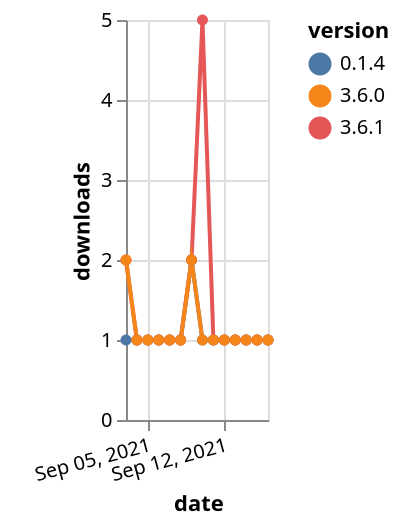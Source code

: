 {"$schema": "https://vega.github.io/schema/vega-lite/v5.json", "description": "A simple bar chart with embedded data.", "data": {"values": [{"date": "2021-09-03", "total": 362, "delta": 1, "version": "0.1.4"}, {"date": "2021-09-04", "total": 363, "delta": 1, "version": "0.1.4"}, {"date": "2021-09-05", "total": 364, "delta": 1, "version": "0.1.4"}, {"date": "2021-09-06", "total": 365, "delta": 1, "version": "0.1.4"}, {"date": "2021-09-07", "total": 366, "delta": 1, "version": "0.1.4"}, {"date": "2021-09-08", "total": 367, "delta": 1, "version": "0.1.4"}, {"date": "2021-09-09", "total": 369, "delta": 2, "version": "0.1.4"}, {"date": "2021-09-10", "total": 370, "delta": 1, "version": "0.1.4"}, {"date": "2021-09-11", "total": 371, "delta": 1, "version": "0.1.4"}, {"date": "2021-09-12", "total": 372, "delta": 1, "version": "0.1.4"}, {"date": "2021-09-13", "total": 373, "delta": 1, "version": "0.1.4"}, {"date": "2021-09-14", "total": 374, "delta": 1, "version": "0.1.4"}, {"date": "2021-09-15", "total": 375, "delta": 1, "version": "0.1.4"}, {"date": "2021-09-16", "total": 376, "delta": 1, "version": "0.1.4"}, {"date": "2021-09-03", "total": 47, "delta": 2, "version": "3.6.1"}, {"date": "2021-09-04", "total": 48, "delta": 1, "version": "3.6.1"}, {"date": "2021-09-05", "total": 49, "delta": 1, "version": "3.6.1"}, {"date": "2021-09-06", "total": 50, "delta": 1, "version": "3.6.1"}, {"date": "2021-09-07", "total": 51, "delta": 1, "version": "3.6.1"}, {"date": "2021-09-08", "total": 52, "delta": 1, "version": "3.6.1"}, {"date": "2021-09-09", "total": 54, "delta": 2, "version": "3.6.1"}, {"date": "2021-09-10", "total": 59, "delta": 5, "version": "3.6.1"}, {"date": "2021-09-11", "total": 60, "delta": 1, "version": "3.6.1"}, {"date": "2021-09-12", "total": 61, "delta": 1, "version": "3.6.1"}, {"date": "2021-09-13", "total": 62, "delta": 1, "version": "3.6.1"}, {"date": "2021-09-14", "total": 63, "delta": 1, "version": "3.6.1"}, {"date": "2021-09-15", "total": 64, "delta": 1, "version": "3.6.1"}, {"date": "2021-09-16", "total": 65, "delta": 1, "version": "3.6.1"}, {"date": "2021-09-03", "total": 80, "delta": 2, "version": "3.6.0"}, {"date": "2021-09-04", "total": 81, "delta": 1, "version": "3.6.0"}, {"date": "2021-09-05", "total": 82, "delta": 1, "version": "3.6.0"}, {"date": "2021-09-06", "total": 83, "delta": 1, "version": "3.6.0"}, {"date": "2021-09-07", "total": 84, "delta": 1, "version": "3.6.0"}, {"date": "2021-09-08", "total": 85, "delta": 1, "version": "3.6.0"}, {"date": "2021-09-09", "total": 87, "delta": 2, "version": "3.6.0"}, {"date": "2021-09-10", "total": 88, "delta": 1, "version": "3.6.0"}, {"date": "2021-09-11", "total": 89, "delta": 1, "version": "3.6.0"}, {"date": "2021-09-12", "total": 90, "delta": 1, "version": "3.6.0"}, {"date": "2021-09-13", "total": 91, "delta": 1, "version": "3.6.0"}, {"date": "2021-09-14", "total": 92, "delta": 1, "version": "3.6.0"}, {"date": "2021-09-15", "total": 93, "delta": 1, "version": "3.6.0"}, {"date": "2021-09-16", "total": 94, "delta": 1, "version": "3.6.0"}]}, "width": "container", "mark": {"type": "line", "point": {"filled": true}}, "encoding": {"x": {"field": "date", "type": "temporal", "timeUnit": "yearmonthdate", "title": "date", "axis": {"labelAngle": -15}}, "y": {"field": "delta", "type": "quantitative", "title": "downloads"}, "color": {"field": "version", "type": "nominal"}, "tooltip": {"field": "delta"}}}